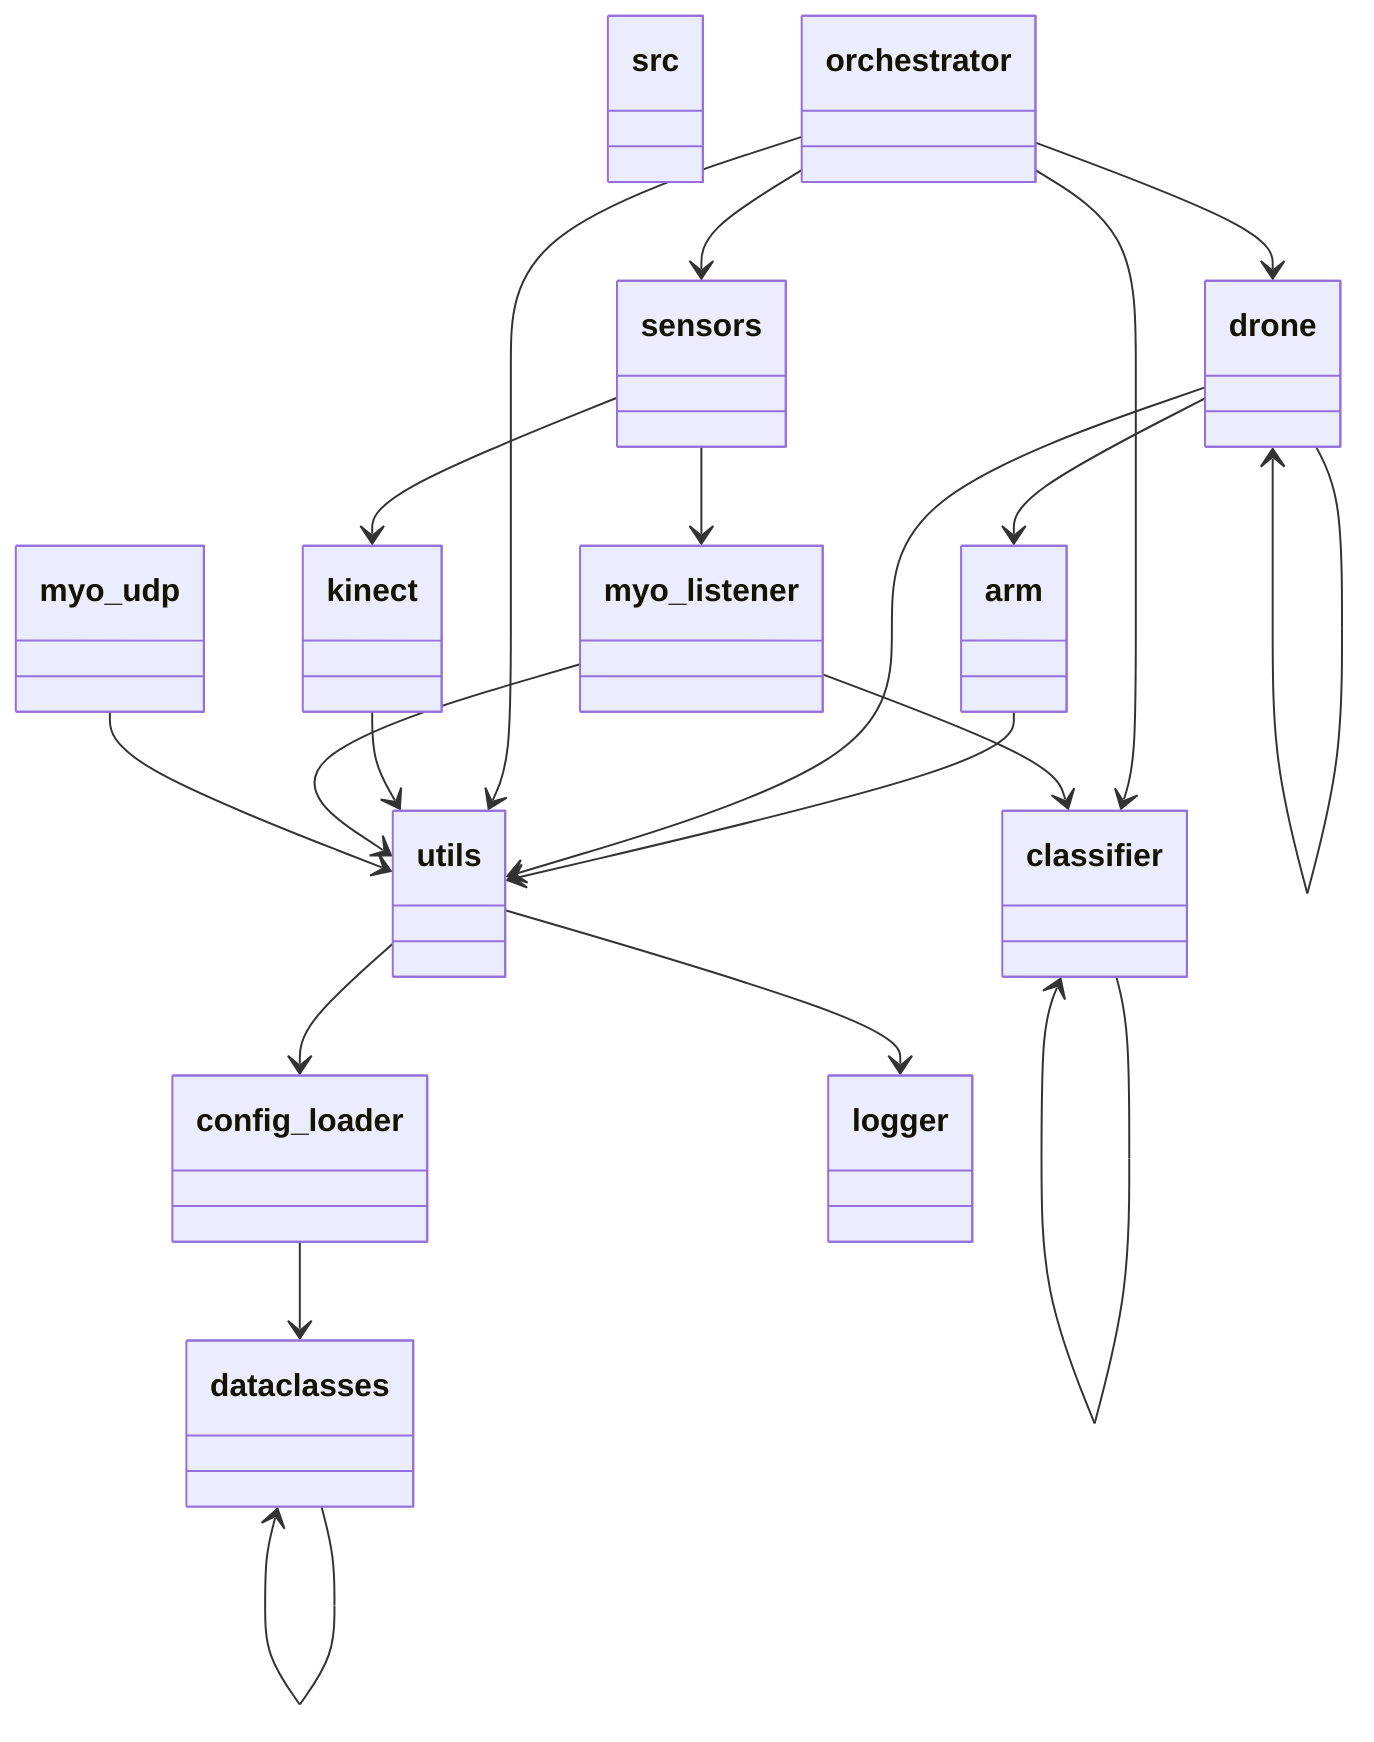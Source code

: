 classDiagram
  class src {
  }
  class classifier {
  }
  class classifier {
  }
  class drone {
  }
  class arm {
  }
  class drone {
  }
  class orchestrator {
  }
  class sensors {
  }
  class kinect {
  }
  class myo_listener {
  }
  class myo_udp {
  }
  class utils {
  }
  class config_loader {
  }
  class dataclasses {
  }
  class logger {
  }
  classifier --> classifier
  drone --> arm
  drone --> drone
  arm --> utils
  drone --> utils
  orchestrator --> classifier
  orchestrator --> drone
  orchestrator --> sensors
  orchestrator --> utils
  sensors --> kinect
  sensors --> myo_listener
  kinect --> utils
  myo_listener --> classifier
  myo_listener --> utils
  myo_udp --> utils
  utils --> config_loader
  utils --> logger
  config_loader --> dataclasses
  dataclasses --> dataclasses